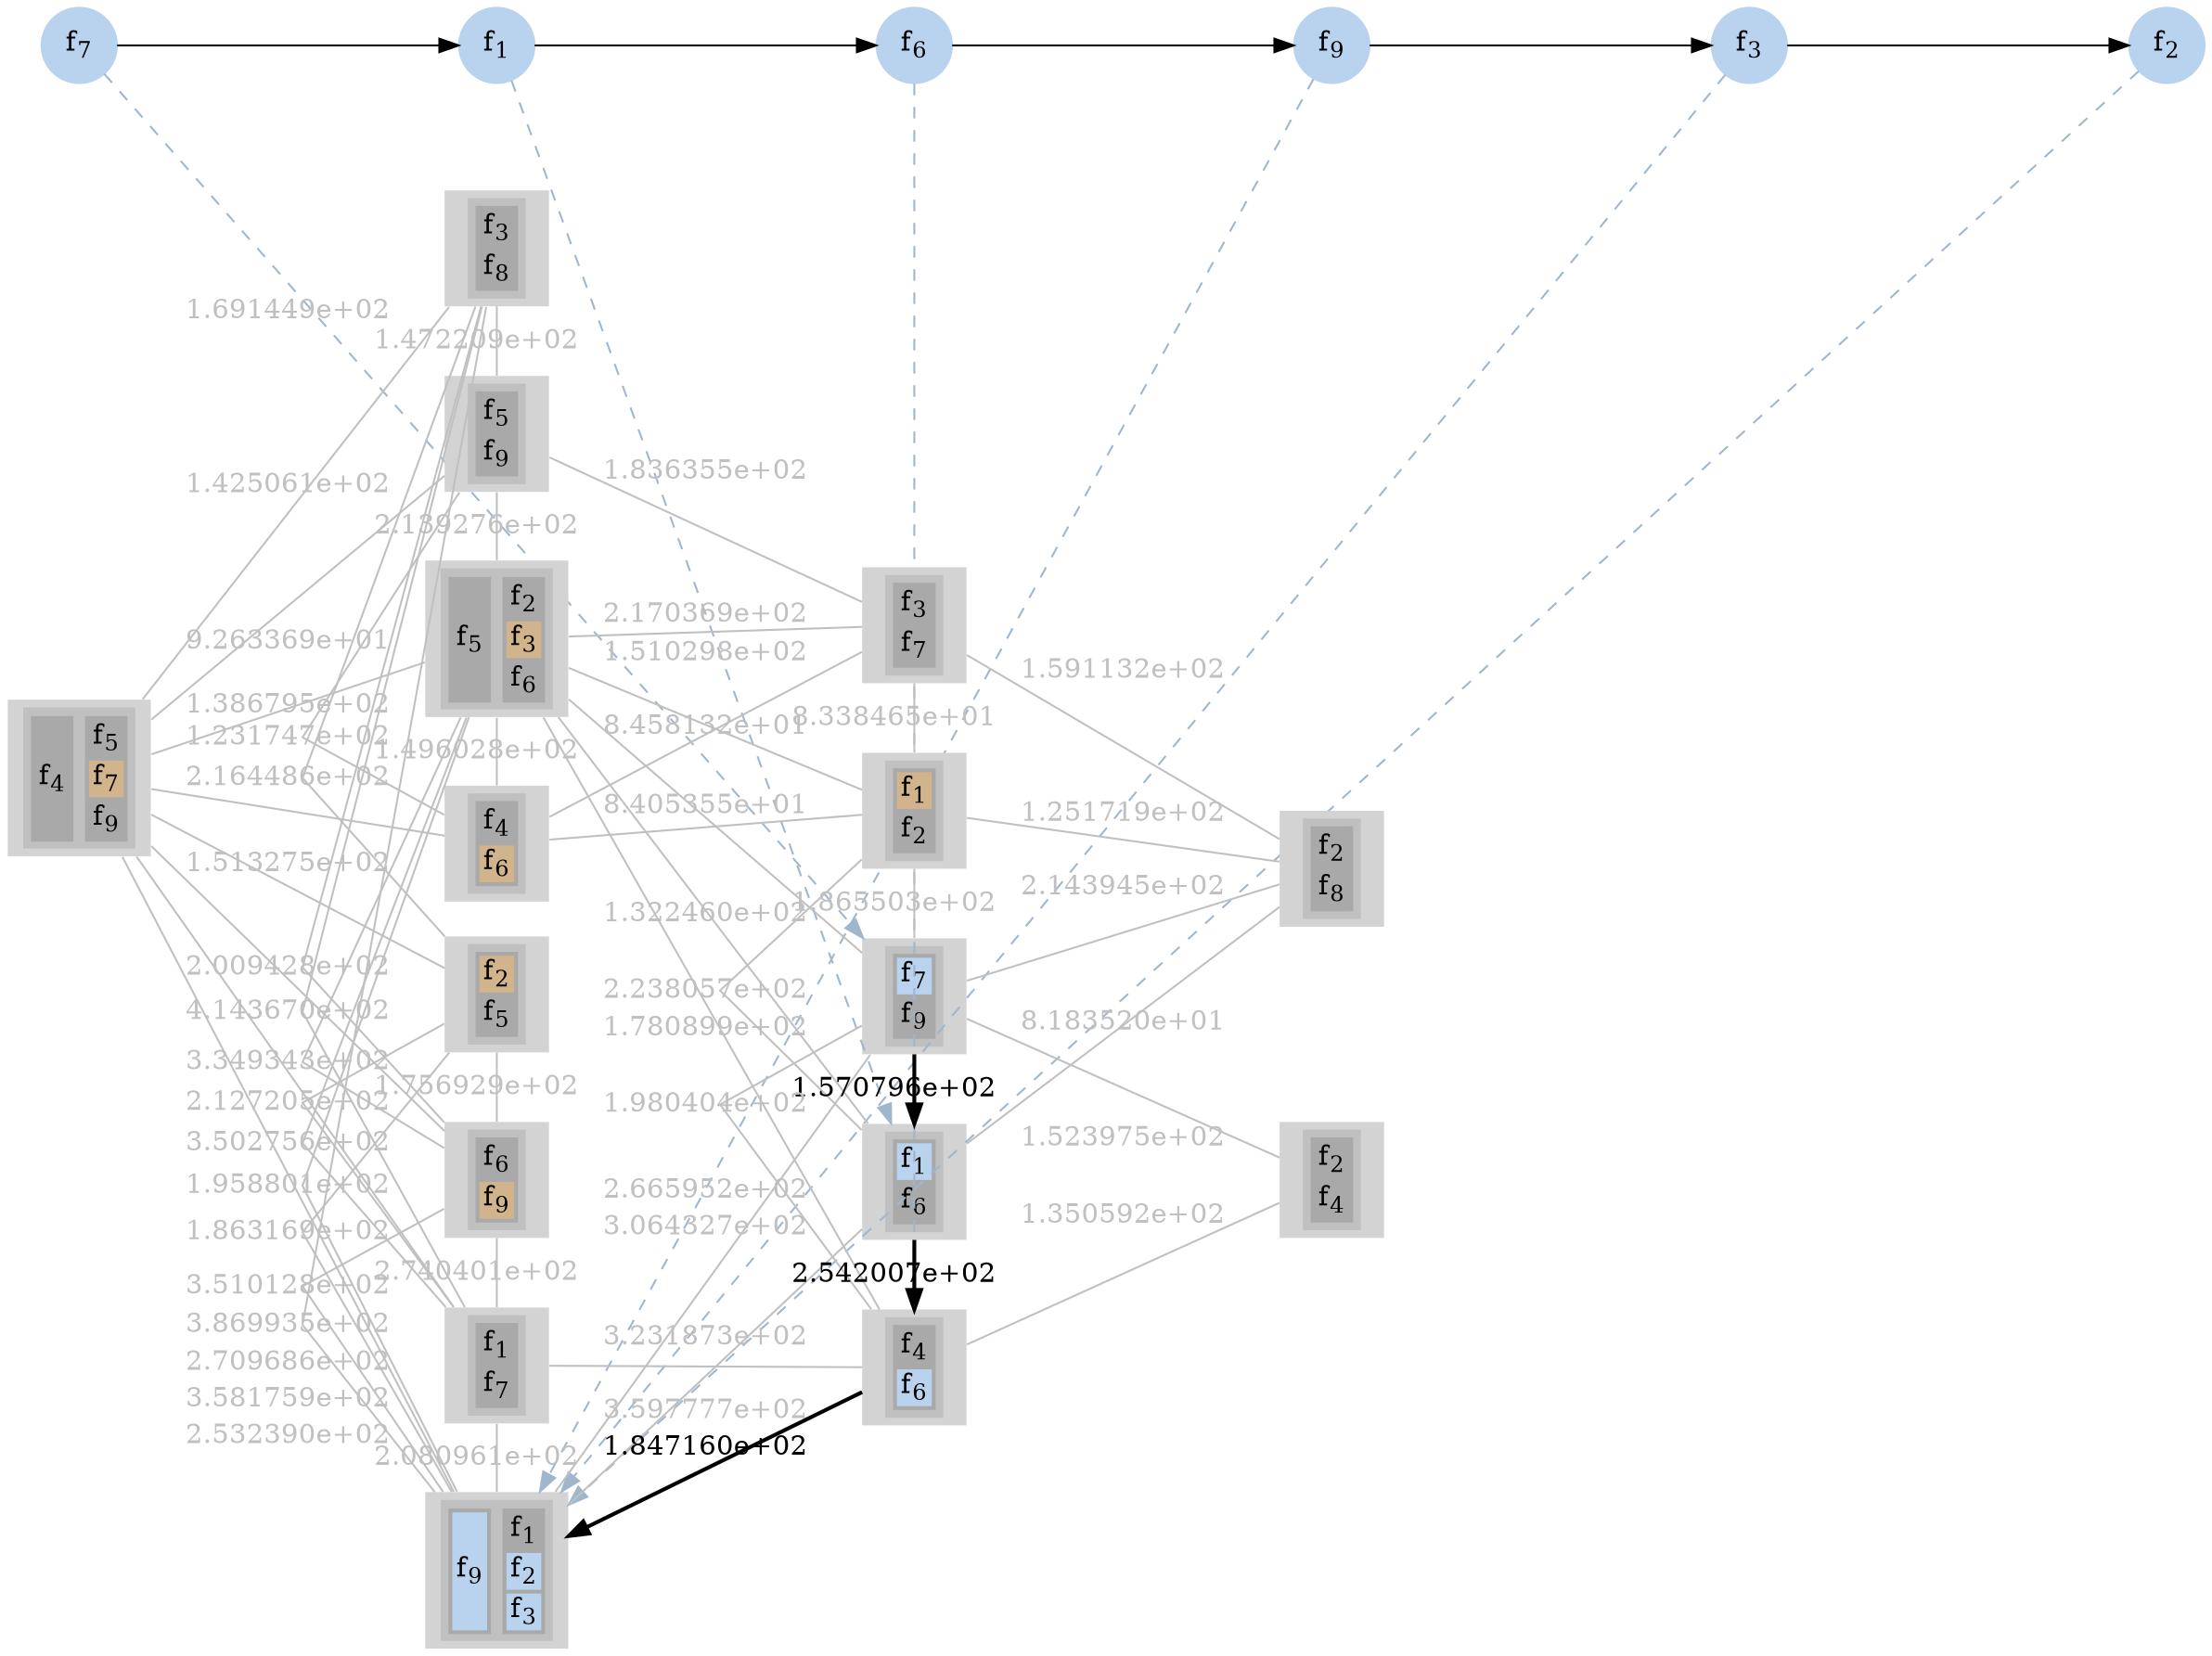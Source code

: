 digraph G
{
ranksep = "equally"
rankdir = LR
subgraph sfc
{
node [shape=circle]
{rank = same; f7; };
{rank = same; f1; };
{rank = same; f6; };
{rank = same; f9; };
{rank = same; f3; };
{rank = same; f2; };
f7[style=filled label=<f<SUB>7</SUB>> color="slategray2"]
f1[style=filled label=<f<SUB>1</SUB>> color="slategray2"]
f6[style=filled label=<f<SUB>6</SUB>> color="slategray2"]
f9[style=filled label=<f<SUB>9</SUB>> color="slategray2"]
f3[style=filled label=<f<SUB>3</SUB>> color="slategray2"]
f2[style=filled label=<f<SUB>2</SUB>> color="slategray2"]
f7 -> f1
f1 -> f6
f6 -> f9
f9 -> f3
f3 -> f2
}
subgraph network
{
node [shape=none]
{rank = same; 1; };
{rank = same; 2; 5; 6; 7; 8; 12; 13; 15; };
{rank = same; 3; 4; 9; 10; 14; };
{rank = same; 11; 16; };
9[style=filled
label=<
<TABLE BORDER="0" BGCOLOR="gray">
<TR>
<TD>
<TABLE BORDER="0" BGCOLOR="darkgray">
<TR><TD PORT="f31" BGCOLOR="slategray2">f<SUB>7</SUB></TD></TR>
<TR><TD PORT="f36" BGCOLOR="darkgray">f<SUB>9</SUB></TD></TR>
</TABLE>
</TD>
</TR>
</TABLE>>]

10[style=filled
label=<
<TABLE BORDER="0" BGCOLOR="gray">
<TR>
<TD>
<TABLE BORDER="0" BGCOLOR="darkgray">
<TR><TD PORT="f2" BGCOLOR="slategray2">f<SUB>1</SUB></TD></TR>
<TR><TD PORT="f25" BGCOLOR="darkgray">f<SUB>6</SUB></TD></TR>
</TABLE>
</TD>
</TR>
</TABLE>>]

10[style=filled
label=<
<TABLE BORDER="0" BGCOLOR="gray">
<TR>
<TD>
<TABLE BORDER="0" BGCOLOR="darkgray">
<TR><TD PORT="f2" BGCOLOR="slategray2">f<SUB>1</SUB></TD></TR>
<TR><TD PORT="f25" BGCOLOR="darkgray">f<SUB>6</SUB></TD></TR>
</TABLE>
</TD>
</TR>
</TABLE>>]

14[style=filled
label=<
<TABLE BORDER="0" BGCOLOR="gray">
<TR>
<TD>
<TABLE BORDER="0" BGCOLOR="darkgray">
<TR><TD PORT="f16" BGCOLOR="darkgray">f<SUB>4</SUB></TD></TR>
<TR><TD PORT="f26" BGCOLOR="slategray2">f<SUB>6</SUB></TD></TR>
</TABLE>
</TD>
</TR>
</TABLE>>]

14[style=filled
label=<
<TABLE BORDER="0" BGCOLOR="gray">
<TR>
<TD>
<TABLE BORDER="0" BGCOLOR="darkgray">
<TR><TD PORT="f16" BGCOLOR="darkgray">f<SUB>4</SUB></TD></TR>
<TR><TD PORT="f26" BGCOLOR="slategray2">f<SUB>6</SUB></TD></TR>
</TABLE>
</TD>
</TR>
</TABLE>>]

15[style=filled
label=<
<TABLE BORDER="0" BGCOLOR="gray">
<TR>
<TD>
<TABLE BORDER="0" BGCOLOR="darkgray">
<TR><TD PORT="f34" BGCOLOR="slategray2">f<SUB>9</SUB></TD></TR>
</TABLE>
</TD>
<TD>
<TABLE BORDER="0" BGCOLOR="darkgray">
<TR><TD PORT="f4" BGCOLOR="darkgray">f<SUB>1</SUB></TD></TR>
<TR><TD PORT="f7" BGCOLOR="slategray2">f<SUB>2</SUB></TD></TR>
<TR><TD PORT="f14" BGCOLOR="slategray2">f<SUB>3</SUB></TD></TR>
</TABLE>
</TD>
</TR>
</TABLE>>]

15[style=filled
label=<
<TABLE BORDER="0" BGCOLOR="gray">
<TR>
<TD>
<TABLE BORDER="0" BGCOLOR="darkgray">
<TR><TD PORT="f34" BGCOLOR="slategray2">f<SUB>9</SUB></TD></TR>
</TABLE>
</TD>
<TD>
<TABLE BORDER="0" BGCOLOR="darkgray">
<TR><TD PORT="f4" BGCOLOR="darkgray">f<SUB>1</SUB></TD></TR>
<TR><TD PORT="f7" BGCOLOR="slategray2">f<SUB>2</SUB></TD></TR>
<TR><TD PORT="f14" BGCOLOR="slategray2">f<SUB>3</SUB></TD></TR>
</TABLE>
</TD>
</TR>
</TABLE>>]

15[style=filled
label=<
<TABLE BORDER="0" BGCOLOR="gray">
<TR>
<TD>
<TABLE BORDER="0" BGCOLOR="darkgray">
<TR><TD PORT="f34" BGCOLOR="slategray2">f<SUB>9</SUB></TD></TR>
</TABLE>
</TD>
<TD>
<TABLE BORDER="0" BGCOLOR="darkgray">
<TR><TD PORT="f4" BGCOLOR="darkgray">f<SUB>1</SUB></TD></TR>
<TR><TD PORT="f7" BGCOLOR="slategray2">f<SUB>2</SUB></TD></TR>
<TR><TD PORT="f14" BGCOLOR="slategray2">f<SUB>3</SUB></TD></TR>
</TABLE>
</TD>
</TR>
</TABLE>>]

1[style=filled
label=<
<TABLE BORDER="0" BGCOLOR="gray">
<TR>
<TD>
<TABLE BORDER="0" BGCOLOR="darkgray">
<TR><TD PORT="f17" BGCOLOR="darkgray">f<SUB>4</SUB></TD></TR>
</TABLE>
</TD>
<TD>
<TABLE BORDER="0" BGCOLOR="darkgray">
<TR><TD PORT="f22" BGCOLOR="darkgray">f<SUB>5</SUB></TD></TR>
<TR><TD PORT="f30" BGCOLOR="tan">f<SUB>7</SUB></TD></TR>
<TR><TD PORT="f35" BGCOLOR="darkgray">f<SUB>9</SUB></TD></TR>
</TABLE>
</TD>
</TR>
</TABLE>>]

2[style=filled
label=<
<TABLE BORDER="0" BGCOLOR="gray">
<TR>
<TD>
<TABLE BORDER="0" BGCOLOR="darkgray">
<TR><TD PORT="f13" BGCOLOR="darkgray">f<SUB>3</SUB></TD></TR>
<TR><TD PORT="f32" BGCOLOR="darkgray">f<SUB>8</SUB></TD></TR>
</TABLE>
</TD>
</TR>
</TABLE>>]

5[style=filled
label=<
<TABLE BORDER="0" BGCOLOR="gray">
<TR>
<TD>
<TABLE BORDER="0" BGCOLOR="darkgray">
<TR><TD PORT="f8" BGCOLOR="tan">f<SUB>2</SUB></TD></TR>
<TR><TD PORT="f21" BGCOLOR="darkgray">f<SUB>5</SUB></TD></TR>
</TABLE>
</TD>
</TR>
</TABLE>>]

6[style=filled
label=<
<TABLE BORDER="0" BGCOLOR="gray">
<TR>
<TD>
<TABLE BORDER="0" BGCOLOR="darkgray">
<TR><TD PORT="f20" BGCOLOR="darkgray">f<SUB>5</SUB></TD></TR>
<TR><TD PORT="f38" BGCOLOR="darkgray">f<SUB>9</SUB></TD></TR>
</TABLE>
</TD>
</TR>
</TABLE>>]

7[style=filled
label=<
<TABLE BORDER="0" BGCOLOR="gray">
<TR>
<TD>
<TABLE BORDER="0" BGCOLOR="darkgray">
<TR><TD PORT="f19" BGCOLOR="darkgray">f<SUB>5</SUB></TD></TR>
</TABLE>
</TD>
<TD>
<TABLE BORDER="0" BGCOLOR="darkgray">
<TR><TD PORT="f9" BGCOLOR="darkgray">f<SUB>2</SUB></TD></TR>
<TR><TD PORT="f12" BGCOLOR="tan">f<SUB>3</SUB></TD></TR>
<TR><TD PORT="f24" BGCOLOR="darkgray">f<SUB>6</SUB></TD></TR>
</TABLE>
</TD>
</TR>
</TABLE>>]

8[style=filled
label=<
<TABLE BORDER="0" BGCOLOR="gray">
<TR>
<TD>
<TABLE BORDER="0" BGCOLOR="darkgray">
<TR><TD PORT="f15" BGCOLOR="darkgray">f<SUB>4</SUB></TD></TR>
<TR><TD PORT="f23" BGCOLOR="tan">f<SUB>6</SUB></TD></TR>
</TABLE>
</TD>
</TR>
</TABLE>>]

12[style=filled
label=<
<TABLE BORDER="0" BGCOLOR="gray">
<TR>
<TD>
<TABLE BORDER="0" BGCOLOR="darkgray">
<TR><TD PORT="f27" BGCOLOR="darkgray">f<SUB>6</SUB></TD></TR>
<TR><TD PORT="f37" BGCOLOR="tan">f<SUB>9</SUB></TD></TR>
</TABLE>
</TD>
</TR>
</TABLE>>]

13[style=filled
label=<
<TABLE BORDER="0" BGCOLOR="gray">
<TR>
<TD>
<TABLE BORDER="0" BGCOLOR="darkgray">
<TR><TD PORT="f3" BGCOLOR="darkgray">f<SUB>1</SUB></TD></TR>
<TR><TD PORT="f29" BGCOLOR="darkgray">f<SUB>7</SUB></TD></TR>
</TABLE>
</TD>
</TR>
</TABLE>>]

3[style=filled
label=<
<TABLE BORDER="0" BGCOLOR="gray">
<TR>
<TD>
<TABLE BORDER="0" BGCOLOR="darkgray">
<TR><TD PORT="f11" BGCOLOR="darkgray">f<SUB>3</SUB></TD></TR>
<TR><TD PORT="f28" BGCOLOR="darkgray">f<SUB>7</SUB></TD></TR>
</TABLE>
</TD>
</TR>
</TABLE>>]

4[style=filled
label=<
<TABLE BORDER="0" BGCOLOR="gray">
<TR>
<TD>
<TABLE BORDER="0" BGCOLOR="darkgray">
<TR><TD PORT="f1" BGCOLOR="tan">f<SUB>1</SUB></TD></TR>
<TR><TD PORT="f5" BGCOLOR="darkgray">f<SUB>2</SUB></TD></TR>
</TABLE>
</TD>
</TR>
</TABLE>>]

11[style=filled
label=<
<TABLE BORDER="0" BGCOLOR="gray">
<TR>
<TD>
<TABLE BORDER="0" BGCOLOR="darkgray">
<TR><TD PORT="f10" BGCOLOR="darkgray">f<SUB>2</SUB></TD></TR>
<TR><TD PORT="f33" BGCOLOR="darkgray">f<SUB>8</SUB></TD></TR>
</TABLE>
</TD>
</TR>
</TABLE>>]

16[style=filled
label=<
<TABLE BORDER="0" BGCOLOR="gray">
<TR>
<TD>
<TABLE BORDER="0" BGCOLOR="darkgray">
<TR><TD PORT="f6" BGCOLOR="darkgray">f<SUB>2</SUB></TD></TR>
<TR><TD PORT="f18" BGCOLOR="darkgray">f<SUB>4</SUB></TD></TR>
</TABLE>
</TD>
</TR>
</TABLE>>]

9 -> 10[label="1.570796e+02" color="black" penwidth=2]
10 -> 14[label="2.542007e+02" color="black" penwidth=2]
14 -> 15[label="1.847160e+02" color="black" penwidth=2]
1 -> 2[label="1.691449e+02" color="gray" fontcolor="gray" dir = none]
1 -> 5[label="1.513275e+02" color="gray" fontcolor="gray" dir = none]
1 -> 6[label="1.425061e+02" color="gray" fontcolor="gray" dir = none]
1 -> 7[label="9.263369e+01" color="gray" fontcolor="gray" dir = none]
1 -> 8[label="1.386795e+02" color="gray" fontcolor="gray" dir = none]
1 -> 12[label="2.709686e+02" color="gray" fontcolor="gray" dir = none]
1 -> 13[label="3.581759e+02" color="gray" fontcolor="gray" dir = none]
1 -> 15[label="2.532390e+02" color="gray" fontcolor="gray" dir = none]
2 -> 5[label="2.164486e+02" color="gray" fontcolor="gray" dir = none]
2 -> 6[label="1.472209e+02" color="gray" fontcolor="gray" dir = none]
2 -> 12[label="2.009428e+02" color="gray" fontcolor="gray" dir = none]
2 -> 13[label="4.143670e+02" color="gray" fontcolor="gray" dir = none]
2 -> 15[label="3.869935e+02" color="gray" fontcolor="gray" dir = none]
3 -> 4[label="8.338465e+01" color="gray" fontcolor="gray" dir = none]
3 -> 6[label="1.836355e+02" color="gray" fontcolor="gray" dir = none]
3 -> 7[label="2.170369e+02" color="gray" fontcolor="gray" dir = none]
3 -> 8[label="8.458132e+01" color="gray" fontcolor="gray" dir = none]
3 -> 11[label="1.591132e+02" color="gray" fontcolor="gray" dir = none]
4 -> 7[label="1.510298e+02" color="gray" fontcolor="gray" dir = none]
4 -> 8[label="8.405355e+01" color="gray" fontcolor="gray" dir = none]
4 -> 9[label="1.865503e+02" color="gray" fontcolor="gray" dir = none]
4 -> 10[label="2.238057e+02" color="gray" fontcolor="gray" dir = none]
4 -> 11[label="1.251719e+02" color="gray" fontcolor="gray" dir = none]
5 -> 12[label="1.756929e+02" color="gray" fontcolor="gray" dir = none]
5 -> 13[label="2.127205e+02" color="gray" fontcolor="gray" dir = none]
5 -> 15[label="1.863169e+02" color="gray" fontcolor="gray" dir = none]
6 -> 7[label="2.139276e+02" color="gray" fontcolor="gray" dir = none]
6 -> 8[label="1.231747e+02" color="gray" fontcolor="gray" dir = none]
7 -> 8[label="1.496028e+02" color="gray" fontcolor="gray" dir = none]
7 -> 9[label="1.322460e+02" color="gray" fontcolor="gray" dir = none]
7 -> 10[label="2.665952e+02" color="gray" fontcolor="gray" dir = none]
7 -> 12[label="3.349343e+02" color="gray" fontcolor="gray" dir = none]
7 -> 13[label="3.502756e+02" color="gray" fontcolor="gray" dir = none]
7 -> 14[label="3.064327e+02" color="gray" fontcolor="gray" dir = none]
7 -> 15[label="1.958801e+02" color="gray" fontcolor="gray" dir = none]
9 -> 11[label="2.143945e+02" color="gray" fontcolor="gray" dir = none]
9 -> 14[label="1.980404e+02" color="gray" fontcolor="gray" dir = none]
9 -> 15[label="1.780899e+02" color="gray" fontcolor="gray" dir = none]
9 -> 16[label="8.183520e+01" color="gray" fontcolor="gray" dir = none]
10 -> 11[label="1.523975e+02" color="gray" fontcolor="gray" dir = none]
10 -> 15[label="3.231873e+02" color="gray" fontcolor="gray" dir = none]
12 -> 13[label="2.740401e+02" color="gray" fontcolor="gray" dir = none]
12 -> 15[label="3.510128e+02" color="gray" fontcolor="gray" dir = none]
13 -> 14[label="3.597777e+02" color="gray" fontcolor="gray" dir = none]
13 -> 15[label="2.080961e+02" color="gray" fontcolor="gray" dir = none]
14 -> 16[label="1.350592e+02" color="gray" fontcolor="gray" dir = none]
}
splines=false
f7 -> 9[color="slategray3" style=dashed constraint=false]
f1 -> 10[color="slategray3" style=dashed constraint=false]
f6 -> 14[color="slategray3" style=dashed constraint=false]
f9 -> 15[color="slategray3" style=dashed constraint=false]
f3 -> 15[color="slategray3" style=dashed constraint=false]
f2 -> 15[color="slategray3" style=dashed constraint=false]
}
